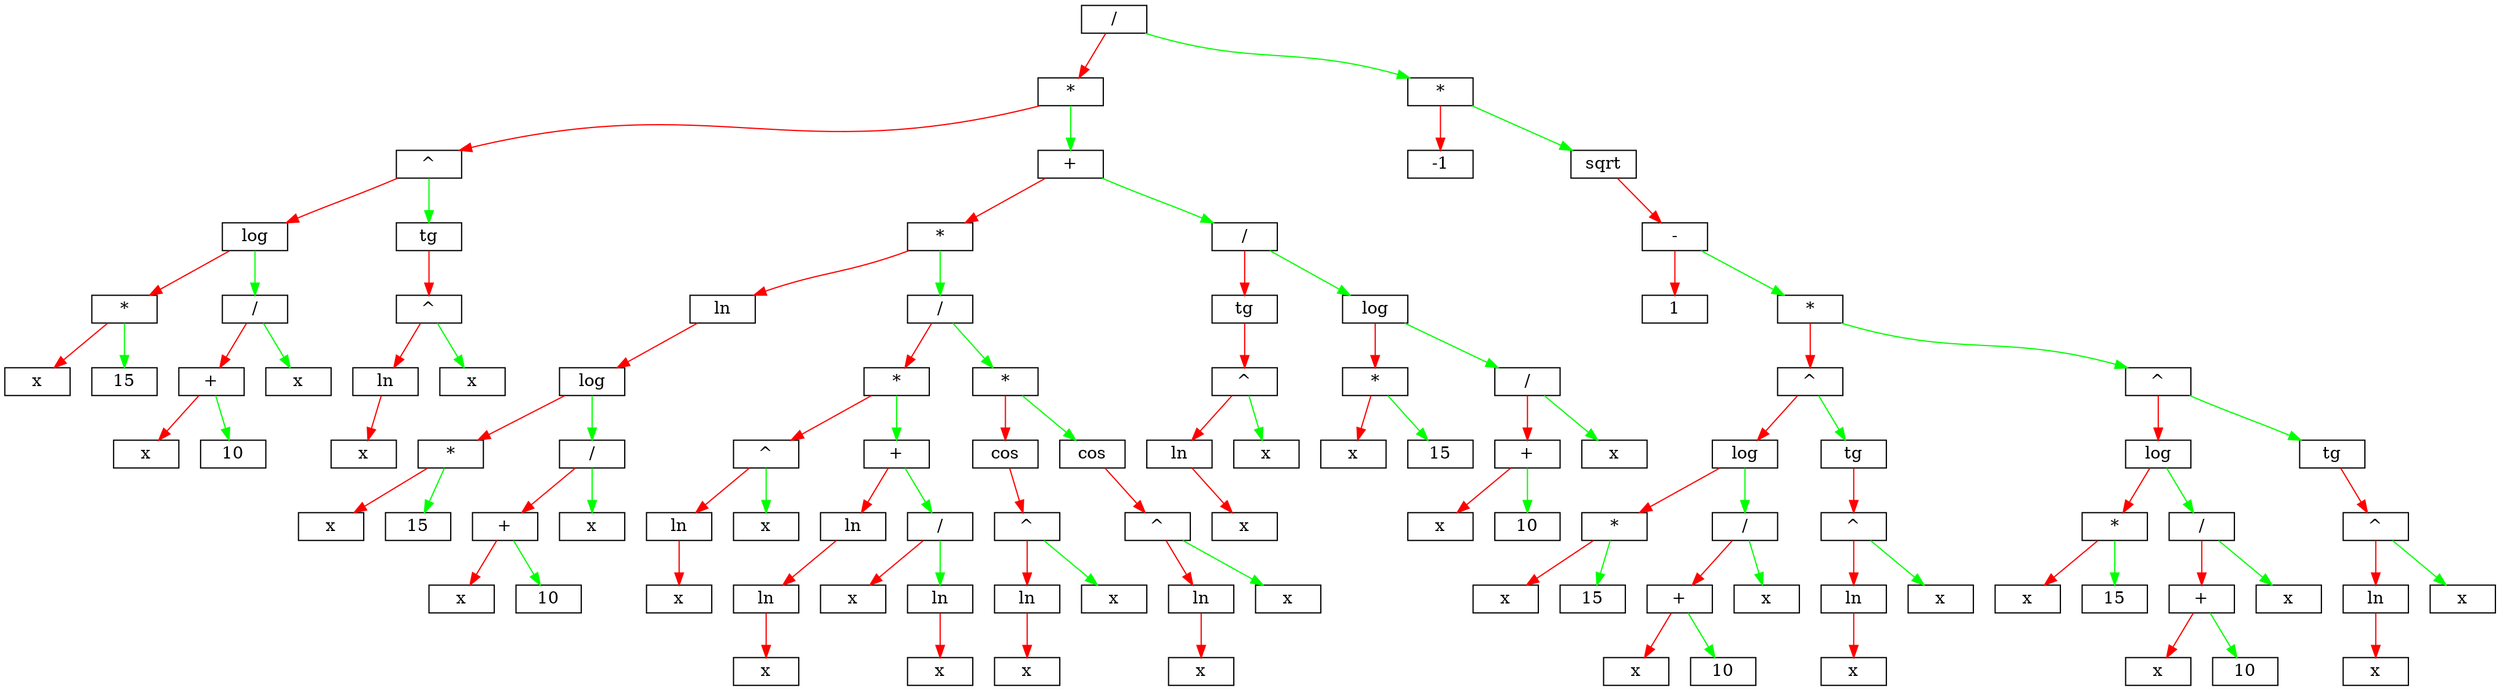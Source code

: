 digraph list {
	node [shape = record,height=.1];
	"node3" [label = "<f0>x" ] ;
	"node4" [label = "<f0>15" ] ;
	"node2" [label = "<f0>*" ] ;
	"node7" [label = "<f0>x" ] ;
	"node8" [label = "<f0>10" ] ;
	"node6" [label = "<f0>+" ] ;
	"node9" [label = "<f0>x" ] ;
	"node5" [label = "<f0>/" ] ;
	"node1" [label = "<f0>log" ] ;
	"node13" [label = "<f0>x" ] ;
	"node12" [label = "<f0>ln" ] ;
	"node14" [label = "<f0>x" ] ;
	"node11" [label = "<f0>^" ] ;
	"node10" [label = "<f0>tg" ] ;
	"node15" [label = "<f0>^" ] ;
	"node18" [label = "<f0>x" ] ;
	"node19" [label = "<f0>15" ] ;
	"node17" [label = "<f0>*" ] ;
	"node22" [label = "<f0>x" ] ;
	"node23" [label = "<f0>10" ] ;
	"node21" [label = "<f0>+" ] ;
	"node24" [label = "<f0>x" ] ;
	"node20" [label = "<f0>/" ] ;
	"node16" [label = "<f0>log" ] ;
	"node25" [label = "<f0>ln" ] ;
	"node27" [label = "<f0>x" ] ;
	"node26" [label = "<f0>ln" ] ;
	"node28" [label = "<f0>x" ] ;
	"node29" [label = "<f0>^" ] ;
	"node31" [label = "<f0>x" ] ;
	"node30" [label = "<f0>ln" ] ;
	"node32" [label = "<f0>ln" ] ;
	"node35" [label = "<f0>x" ] ;
	"node37" [label = "<f0>x" ] ;
	"node36" [label = "<f0>ln" ] ;
	"node38" [label = "<f0>/" ] ;
	"node39" [label = "<f0>+" ] ;
	"node40" [label = "<f0>*" ] ;
	"node43" [label = "<f0>x" ] ;
	"node42" [label = "<f0>ln" ] ;
	"node44" [label = "<f0>x" ] ;
	"node41" [label = "<f0>^" ] ;
	"node45" [label = "<f0>cos" ] ;
	"node48" [label = "<f0>x" ] ;
	"node47" [label = "<f0>ln" ] ;
	"node49" [label = "<f0>x" ] ;
	"node46" [label = "<f0>^" ] ;
	"node50" [label = "<f0>cos" ] ;
	"node51" [label = "<f0>*" ] ;
	"node52" [label = "<f0>/" ] ;
	"node53" [label = "<f0>*" ] ;
	"node57" [label = "<f0>x" ] ;
	"node56" [label = "<f0>ln" ] ;
	"node58" [label = "<f0>x" ] ;
	"node55" [label = "<f0>^" ] ;
	"node54" [label = "<f0>tg" ] ;
	"node61" [label = "<f0>x" ] ;
	"node62" [label = "<f0>15" ] ;
	"node60" [label = "<f0>*" ] ;
	"node65" [label = "<f0>x" ] ;
	"node66" [label = "<f0>10" ] ;
	"node64" [label = "<f0>+" ] ;
	"node67" [label = "<f0>x" ] ;
	"node63" [label = "<f0>/" ] ;
	"node59" [label = "<f0>log" ] ;
	"node68" [label = "<f0>/" ] ;
	"node69" [label = "<f0>+" ] ;
	"node70" [label = "<f0>*" ] ;
	"node71" [label = "<f0>-1" ] ;
	"node72" [label = "<f0>1" ] ;
	"node76" [label = "<f0>x" ] ;
	"node77" [label = "<f0>15" ] ;
	"node75" [label = "<f0>*" ] ;
	"node80" [label = "<f0>x" ] ;
	"node81" [label = "<f0>10" ] ;
	"node79" [label = "<f0>+" ] ;
	"node82" [label = "<f0>x" ] ;
	"node78" [label = "<f0>/" ] ;
	"node74" [label = "<f0>log" ] ;
	"node86" [label = "<f0>x" ] ;
	"node85" [label = "<f0>ln" ] ;
	"node87" [label = "<f0>x" ] ;
	"node84" [label = "<f0>^" ] ;
	"node83" [label = "<f0>tg" ] ;
	"node73" [label = "<f0>^" ] ;
	"node91" [label = "<f0>x" ] ;
	"node92" [label = "<f0>15" ] ;
	"node90" [label = "<f0>*" ] ;
	"node95" [label = "<f0>x" ] ;
	"node96" [label = "<f0>10" ] ;
	"node94" [label = "<f0>+" ] ;
	"node97" [label = "<f0>x" ] ;
	"node93" [label = "<f0>/" ] ;
	"node89" [label = "<f0>log" ] ;
	"node101" [label = "<f0>x" ] ;
	"node100" [label = "<f0>ln" ] ;
	"node102" [label = "<f0>x" ] ;
	"node99" [label = "<f0>^" ] ;
	"node98" [label = "<f0>tg" ] ;
	"node88" [label = "<f0>^" ] ;
	"node103" [label = "<f0>*" ] ;
	"node104" [label = "<f0>-" ] ;
	"node105" [label = "<f0>sqrt" ] ;
	"node106" [label = "<f0>*" ] ;
	"node107" [label = "<f0>/" ] ;
	"node2":f0 -> "node3":f0 [color=red];
	"node2":f0 -> "node4":f0  [color=green];
	"node6":f0 -> "node7":f0 [color=red];
	"node6":f0 -> "node8":f0  [color=green];
	"node5":f0 -> "node6":f0 [color=red];
	"node5":f0 -> "node9":f0  [color=green];
	"node1":f0 -> "node2":f0 [color=red];
	"node1":f0 -> "node5":f0  [color=green];
	"node12":f0 -> "node13":f0 [color=red];
	"node11":f0 -> "node12":f0 [color=red];
	"node11":f0 -> "node14":f0  [color=green];
	"node10":f0 -> "node11":f0 [color=red];
	"node15":f0 -> "node1":f0 [color=red];
	"node15":f0 -> "node10":f0  [color=green];
	"node17":f0 -> "node18":f0 [color=red];
	"node17":f0 -> "node19":f0  [color=green];
	"node21":f0 -> "node22":f0 [color=red];
	"node21":f0 -> "node23":f0  [color=green];
	"node20":f0 -> "node21":f0 [color=red];
	"node20":f0 -> "node24":f0  [color=green];
	"node16":f0 -> "node17":f0 [color=red];
	"node16":f0 -> "node20":f0  [color=green];
	"node25":f0 -> "node16":f0 [color=red];
	"node26":f0 -> "node27":f0 [color=red];
	"node29":f0 -> "node26":f0 [color=red];
	"node29":f0 -> "node28":f0  [color=green];
	"node30":f0 -> "node31":f0 [color=red];
	"node32":f0 -> "node30":f0 [color=red];
	"node36":f0 -> "node37":f0 [color=red];
	"node38":f0 -> "node35":f0 [color=red];
	"node38":f0 -> "node36":f0  [color=green];
	"node39":f0 -> "node32":f0 [color=red];
	"node39":f0 -> "node38":f0  [color=green];
	"node40":f0 -> "node29":f0 [color=red];
	"node40":f0 -> "node39":f0  [color=green];
	"node42":f0 -> "node43":f0 [color=red];
	"node41":f0 -> "node42":f0 [color=red];
	"node41":f0 -> "node44":f0  [color=green];
	"node45":f0 -> "node41":f0 [color=red];
	"node47":f0 -> "node48":f0 [color=red];
	"node46":f0 -> "node47":f0 [color=red];
	"node46":f0 -> "node49":f0  [color=green];
	"node50":f0 -> "node46":f0 [color=red];
	"node51":f0 -> "node45":f0 [color=red];
	"node51":f0 -> "node50":f0  [color=green];
	"node52":f0 -> "node40":f0 [color=red];
	"node52":f0 -> "node51":f0  [color=green];
	"node53":f0 -> "node25":f0 [color=red];
	"node53":f0 -> "node52":f0  [color=green];
	"node56":f0 -> "node57":f0 [color=red];
	"node55":f0 -> "node56":f0 [color=red];
	"node55":f0 -> "node58":f0  [color=green];
	"node54":f0 -> "node55":f0 [color=red];
	"node60":f0 -> "node61":f0 [color=red];
	"node60":f0 -> "node62":f0  [color=green];
	"node64":f0 -> "node65":f0 [color=red];
	"node64":f0 -> "node66":f0  [color=green];
	"node63":f0 -> "node64":f0 [color=red];
	"node63":f0 -> "node67":f0  [color=green];
	"node59":f0 -> "node60":f0 [color=red];
	"node59":f0 -> "node63":f0  [color=green];
	"node68":f0 -> "node54":f0 [color=red];
	"node68":f0 -> "node59":f0  [color=green];
	"node69":f0 -> "node53":f0 [color=red];
	"node69":f0 -> "node68":f0  [color=green];
	"node70":f0 -> "node15":f0 [color=red];
	"node70":f0 -> "node69":f0  [color=green];
	"node75":f0 -> "node76":f0 [color=red];
	"node75":f0 -> "node77":f0  [color=green];
	"node79":f0 -> "node80":f0 [color=red];
	"node79":f0 -> "node81":f0  [color=green];
	"node78":f0 -> "node79":f0 [color=red];
	"node78":f0 -> "node82":f0  [color=green];
	"node74":f0 -> "node75":f0 [color=red];
	"node74":f0 -> "node78":f0  [color=green];
	"node85":f0 -> "node86":f0 [color=red];
	"node84":f0 -> "node85":f0 [color=red];
	"node84":f0 -> "node87":f0  [color=green];
	"node83":f0 -> "node84":f0 [color=red];
	"node73":f0 -> "node74":f0 [color=red];
	"node73":f0 -> "node83":f0  [color=green];
	"node90":f0 -> "node91":f0 [color=red];
	"node90":f0 -> "node92":f0  [color=green];
	"node94":f0 -> "node95":f0 [color=red];
	"node94":f0 -> "node96":f0  [color=green];
	"node93":f0 -> "node94":f0 [color=red];
	"node93":f0 -> "node97":f0  [color=green];
	"node89":f0 -> "node90":f0 [color=red];
	"node89":f0 -> "node93":f0  [color=green];
	"node100":f0 -> "node101":f0 [color=red];
	"node99":f0 -> "node100":f0 [color=red];
	"node99":f0 -> "node102":f0  [color=green];
	"node98":f0 -> "node99":f0 [color=red];
	"node88":f0 -> "node89":f0 [color=red];
	"node88":f0 -> "node98":f0  [color=green];
	"node103":f0 -> "node73":f0 [color=red];
	"node103":f0 -> "node88":f0  [color=green];
	"node104":f0 -> "node72":f0 [color=red];
	"node104":f0 -> "node103":f0  [color=green];
	"node105":f0 -> "node104":f0 [color=red];
	"node106":f0 -> "node71":f0 [color=red];
	"node106":f0 -> "node105":f0  [color=green];
	"node107":f0 -> "node70":f0 [color=red];
	"node107":f0 -> "node106":f0  [color=green];
}